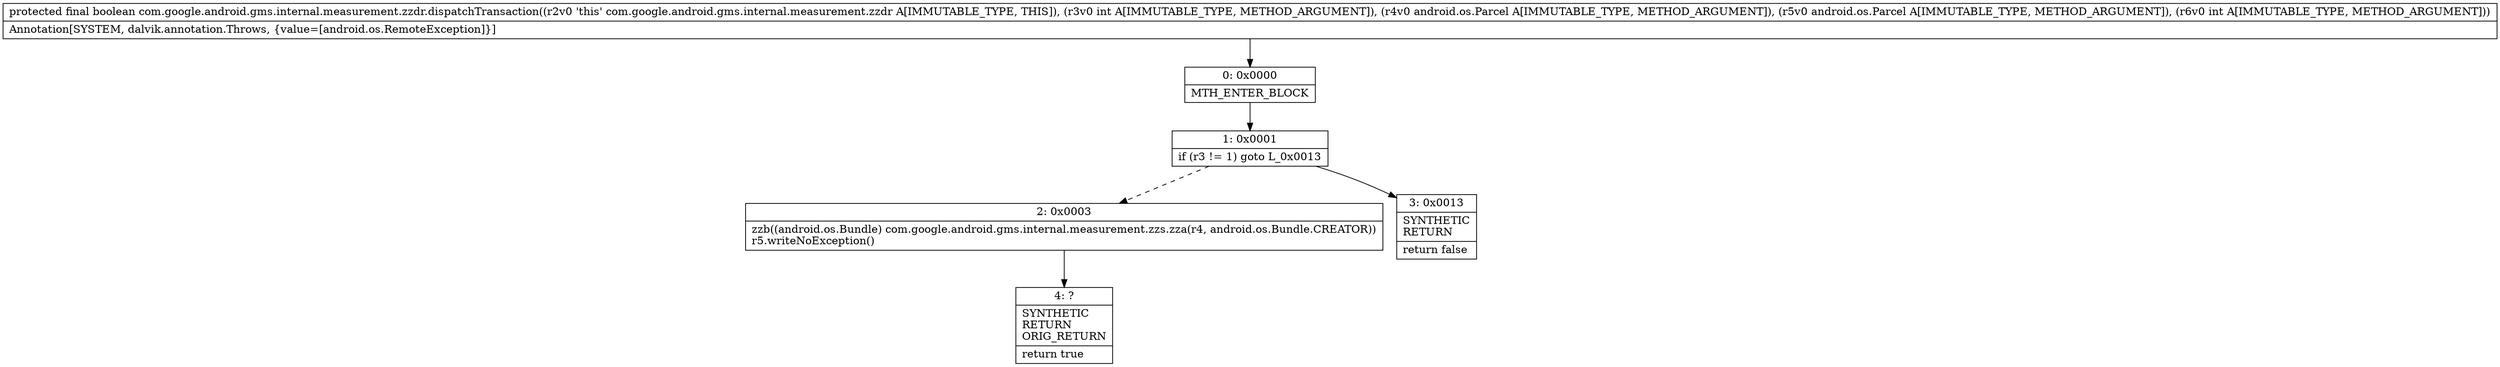 digraph "CFG forcom.google.android.gms.internal.measurement.zzdr.dispatchTransaction(ILandroid\/os\/Parcel;Landroid\/os\/Parcel;I)Z" {
Node_0 [shape=record,label="{0\:\ 0x0000|MTH_ENTER_BLOCK\l}"];
Node_1 [shape=record,label="{1\:\ 0x0001|if (r3 != 1) goto L_0x0013\l}"];
Node_2 [shape=record,label="{2\:\ 0x0003|zzb((android.os.Bundle) com.google.android.gms.internal.measurement.zzs.zza(r4, android.os.Bundle.CREATOR))\lr5.writeNoException()\l}"];
Node_3 [shape=record,label="{3\:\ 0x0013|SYNTHETIC\lRETURN\l|return false\l}"];
Node_4 [shape=record,label="{4\:\ ?|SYNTHETIC\lRETURN\lORIG_RETURN\l|return true\l}"];
MethodNode[shape=record,label="{protected final boolean com.google.android.gms.internal.measurement.zzdr.dispatchTransaction((r2v0 'this' com.google.android.gms.internal.measurement.zzdr A[IMMUTABLE_TYPE, THIS]), (r3v0 int A[IMMUTABLE_TYPE, METHOD_ARGUMENT]), (r4v0 android.os.Parcel A[IMMUTABLE_TYPE, METHOD_ARGUMENT]), (r5v0 android.os.Parcel A[IMMUTABLE_TYPE, METHOD_ARGUMENT]), (r6v0 int A[IMMUTABLE_TYPE, METHOD_ARGUMENT]))  | Annotation[SYSTEM, dalvik.annotation.Throws, \{value=[android.os.RemoteException]\}]\l}"];
MethodNode -> Node_0;
Node_0 -> Node_1;
Node_1 -> Node_2[style=dashed];
Node_1 -> Node_3;
Node_2 -> Node_4;
}

